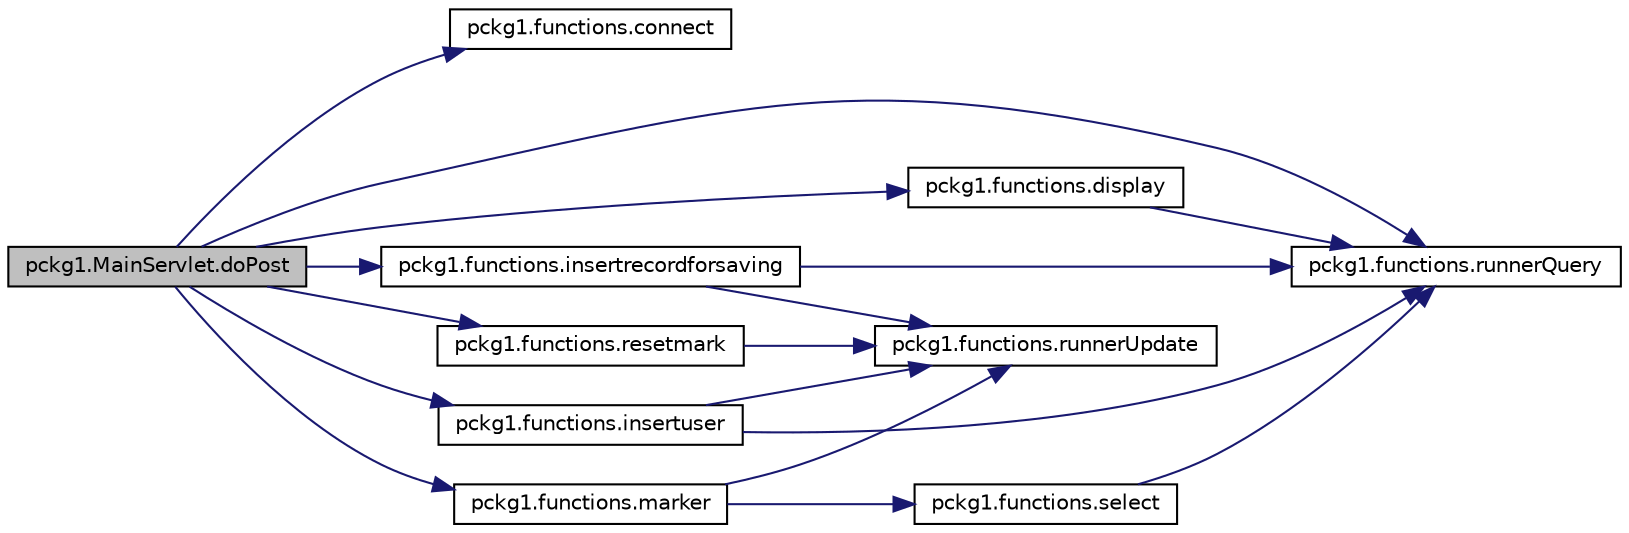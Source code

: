 digraph "pckg1.MainServlet.doPost"
{
  edge [fontname="Helvetica",fontsize="10",labelfontname="Helvetica",labelfontsize="10"];
  node [fontname="Helvetica",fontsize="10",shape=record];
  rankdir="LR";
  Node1 [label="pckg1.MainServlet.doPost",height=0.2,width=0.4,color="black", fillcolor="grey75", style="filled", fontcolor="black"];
  Node1 -> Node2 [color="midnightblue",fontsize="10",style="solid",fontname="Helvetica"];
  Node2 [label="pckg1.functions.connect",height=0.2,width=0.4,color="black", fillcolor="white", style="filled",URL="$classpckg1_1_1functions.html#a03c43be015166ff328685e2d22dac4d1"];
  Node1 -> Node3 [color="midnightblue",fontsize="10",style="solid",fontname="Helvetica"];
  Node3 [label="pckg1.functions.resetmark",height=0.2,width=0.4,color="black", fillcolor="white", style="filled",URL="$classpckg1_1_1functions.html#a439b867e084d70f40ca2793441127635"];
  Node3 -> Node4 [color="midnightblue",fontsize="10",style="solid",fontname="Helvetica"];
  Node4 [label="pckg1.functions.runnerUpdate",height=0.2,width=0.4,color="black", fillcolor="white", style="filled",URL="$classpckg1_1_1functions.html#a229a35eed74d87c277cbf71634e656e6"];
  Node1 -> Node5 [color="midnightblue",fontsize="10",style="solid",fontname="Helvetica"];
  Node5 [label="pckg1.functions.insertuser",height=0.2,width=0.4,color="black", fillcolor="white", style="filled",URL="$classpckg1_1_1functions.html#ac049c19f0b02ed5d7e5d794d7ca596b1"];
  Node5 -> Node6 [color="midnightblue",fontsize="10",style="solid",fontname="Helvetica"];
  Node6 [label="pckg1.functions.runnerQuery",height=0.2,width=0.4,color="black", fillcolor="white", style="filled",URL="$classpckg1_1_1functions.html#aedbb9931412796dd8d6e583722047a05"];
  Node5 -> Node4 [color="midnightblue",fontsize="10",style="solid",fontname="Helvetica"];
  Node1 -> Node6 [color="midnightblue",fontsize="10",style="solid",fontname="Helvetica"];
  Node1 -> Node7 [color="midnightblue",fontsize="10",style="solid",fontname="Helvetica"];
  Node7 [label="pckg1.functions.marker",height=0.2,width=0.4,color="black", fillcolor="white", style="filled",URL="$classpckg1_1_1functions.html#af317ad606b919934f8a1434675fec8bc"];
  Node7 -> Node8 [color="midnightblue",fontsize="10",style="solid",fontname="Helvetica"];
  Node8 [label="pckg1.functions.select",height=0.2,width=0.4,color="black", fillcolor="white", style="filled",URL="$classpckg1_1_1functions.html#a04fcfa77404e589f8525556732c47e6e"];
  Node8 -> Node6 [color="midnightblue",fontsize="10",style="solid",fontname="Helvetica"];
  Node7 -> Node4 [color="midnightblue",fontsize="10",style="solid",fontname="Helvetica"];
  Node1 -> Node9 [color="midnightblue",fontsize="10",style="solid",fontname="Helvetica"];
  Node9 [label="pckg1.functions.display",height=0.2,width=0.4,color="black", fillcolor="white", style="filled",URL="$classpckg1_1_1functions.html#ab059433dc67c85b745c8035a8ff4ffc6"];
  Node9 -> Node6 [color="midnightblue",fontsize="10",style="solid",fontname="Helvetica"];
  Node1 -> Node10 [color="midnightblue",fontsize="10",style="solid",fontname="Helvetica"];
  Node10 [label="pckg1.functions.insertrecordforsaving",height=0.2,width=0.4,color="black", fillcolor="white", style="filled",URL="$classpckg1_1_1functions.html#acb8c0e102a16eaf214879f7d8b9782db"];
  Node10 -> Node6 [color="midnightblue",fontsize="10",style="solid",fontname="Helvetica"];
  Node10 -> Node4 [color="midnightblue",fontsize="10",style="solid",fontname="Helvetica"];
}
